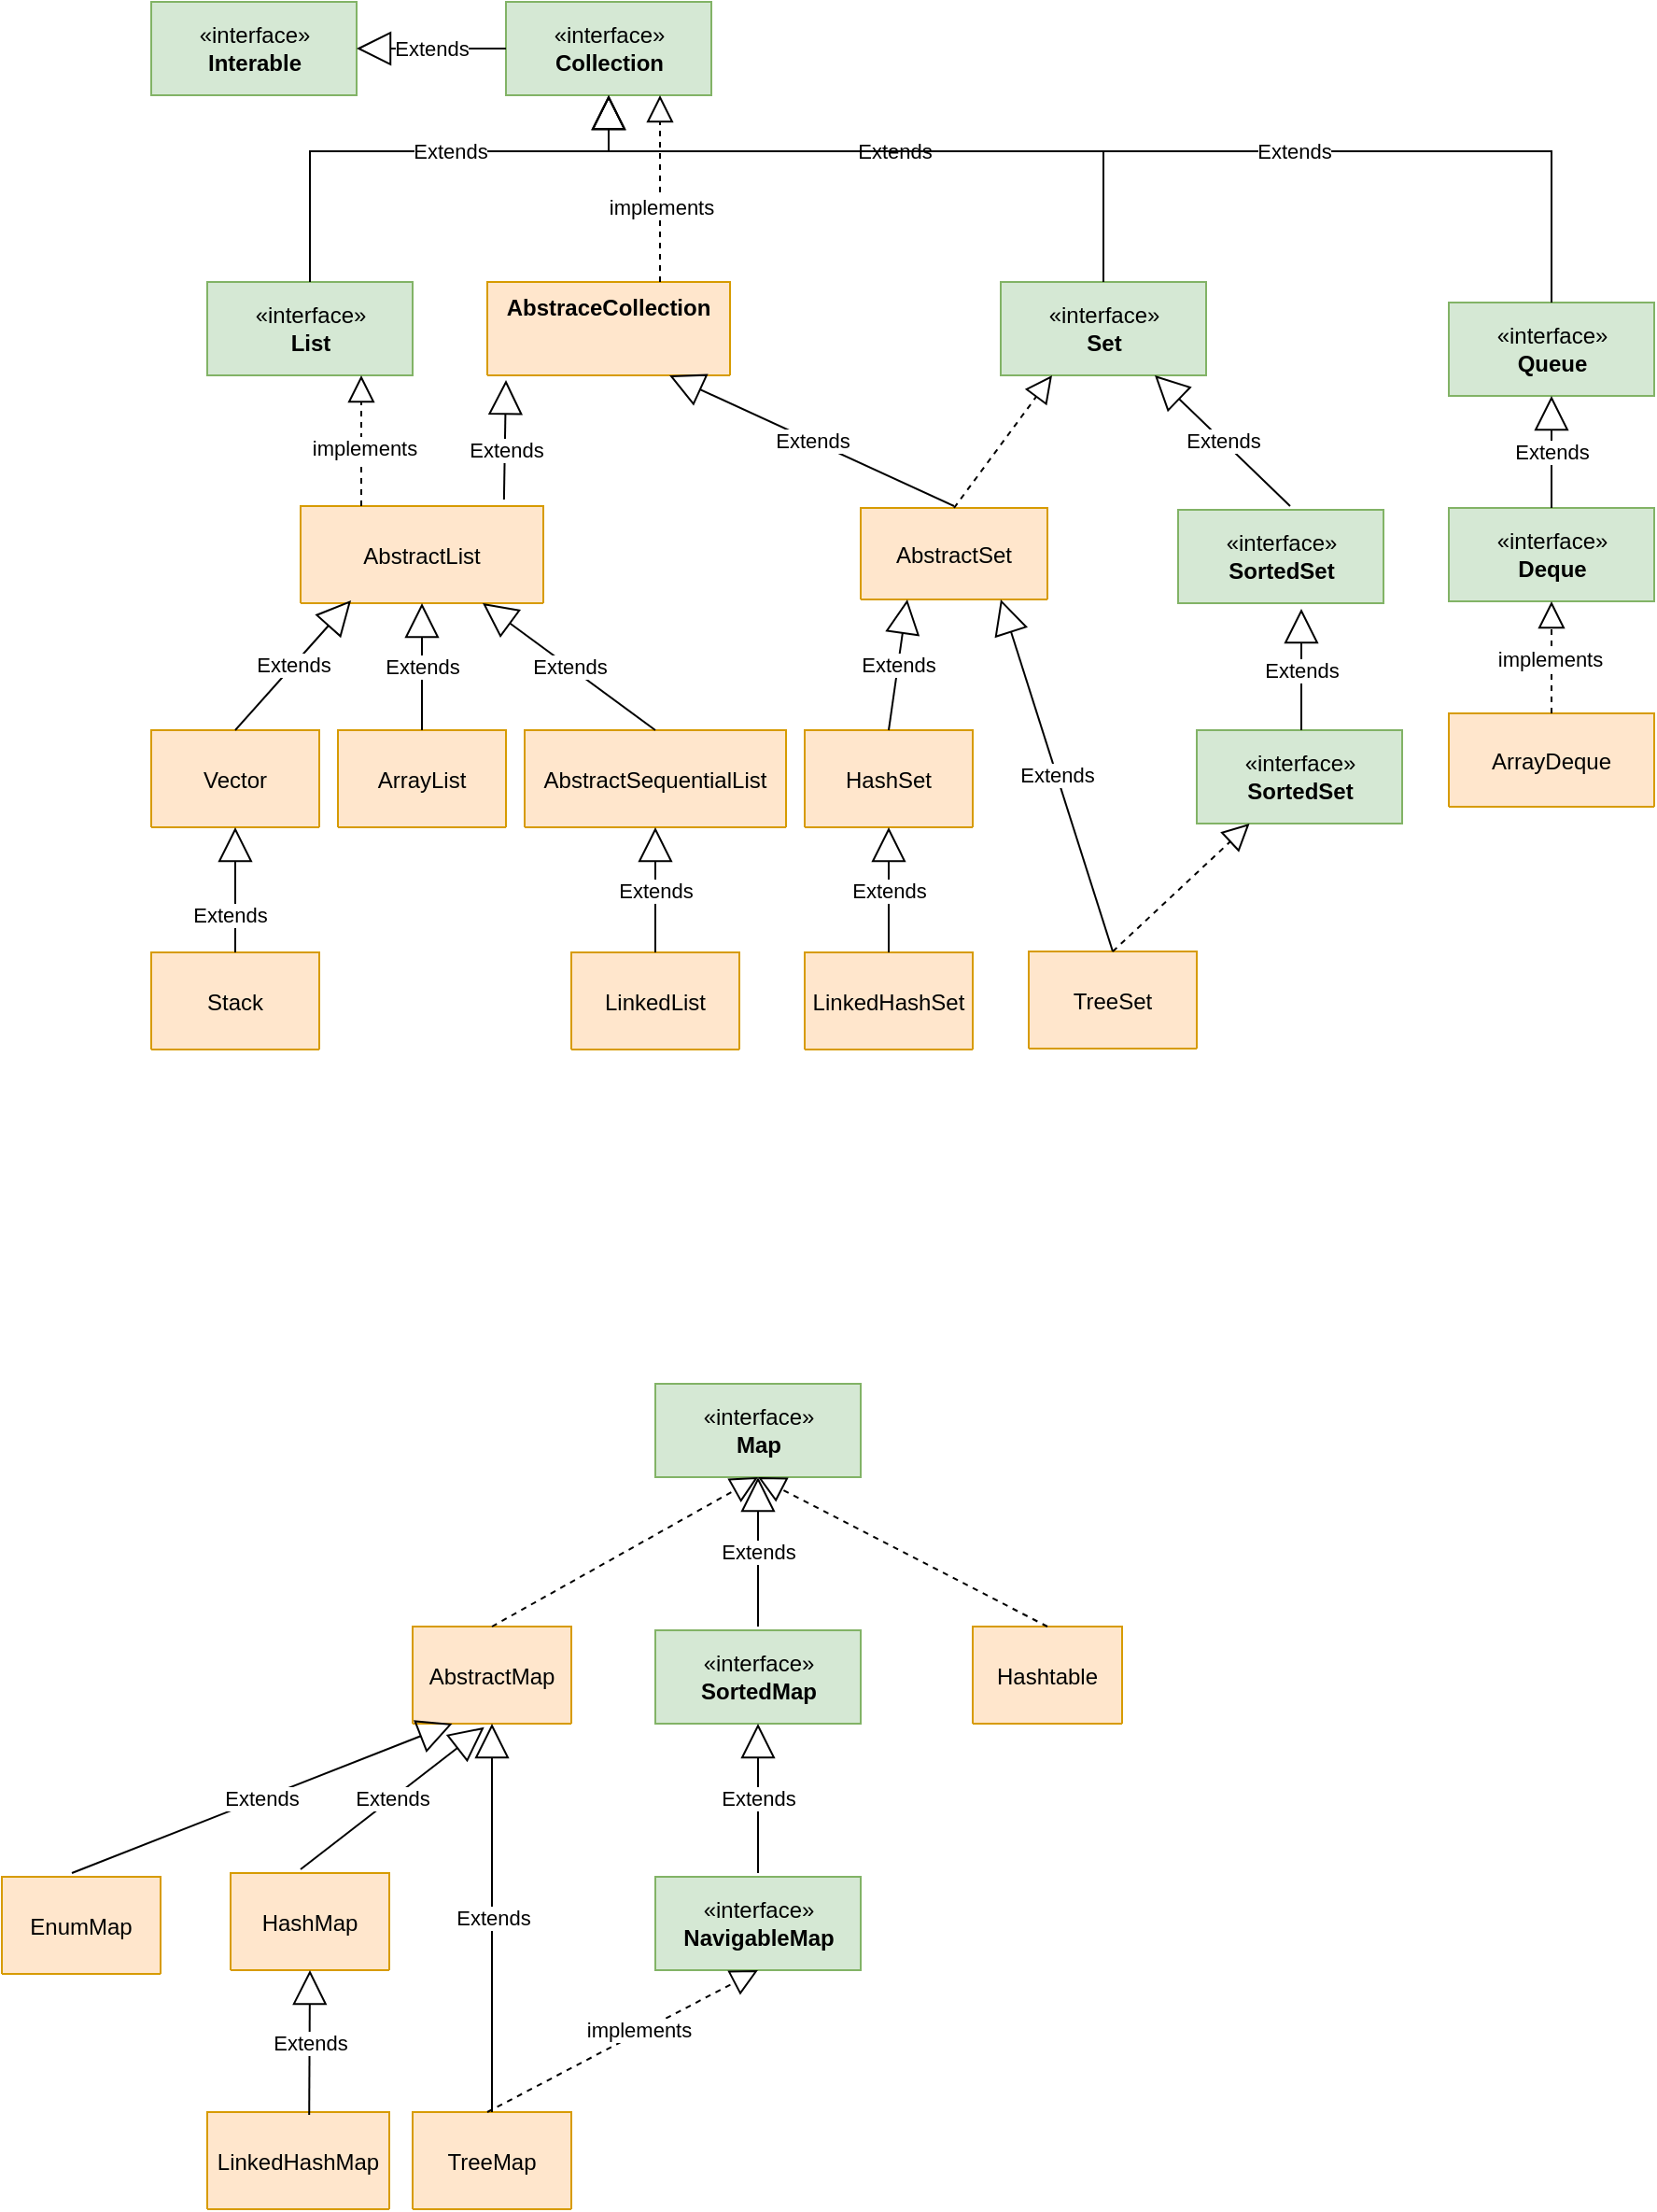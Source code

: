 <mxfile version="20.5.3" type="github">
  <diagram id="C5RBs43oDa-KdzZeNtuy" name="Page-1">
    <mxGraphModel dx="946" dy="513" grid="1" gridSize="10" guides="1" tooltips="1" connect="1" arrows="1" fold="1" page="1" pageScale="1" pageWidth="827" pageHeight="1169" math="0" shadow="0">
      <root>
        <mxCell id="WIyWlLk6GJQsqaUBKTNV-0" />
        <mxCell id="WIyWlLk6GJQsqaUBKTNV-1" parent="WIyWlLk6GJQsqaUBKTNV-0" />
        <mxCell id="dlooKwLvbPnngXZhfxIg-0" value="«interface»&lt;br&gt;&lt;b&gt;Interable&lt;/b&gt;" style="html=1;fillColor=#d5e8d4;strokeColor=#82b366;" parent="WIyWlLk6GJQsqaUBKTNV-1" vertex="1">
          <mxGeometry x="210" y="50" width="110" height="50" as="geometry" />
        </mxCell>
        <mxCell id="dlooKwLvbPnngXZhfxIg-1" value="«interface»&lt;br&gt;&lt;b&gt;Collection&lt;/b&gt;" style="html=1;fillColor=#d5e8d4;strokeColor=#82b366;" parent="WIyWlLk6GJQsqaUBKTNV-1" vertex="1">
          <mxGeometry x="400" y="50" width="110" height="50" as="geometry" />
        </mxCell>
        <mxCell id="dlooKwLvbPnngXZhfxIg-3" value="Extends" style="endArrow=block;endSize=16;endFill=0;html=1;rounded=0;entryX=1;entryY=0.5;entryDx=0;entryDy=0;exitX=0;exitY=0.5;exitDx=0;exitDy=0;" parent="WIyWlLk6GJQsqaUBKTNV-1" source="dlooKwLvbPnngXZhfxIg-1" target="dlooKwLvbPnngXZhfxIg-0" edge="1">
          <mxGeometry width="160" relative="1" as="geometry">
            <mxPoint x="350" y="170" as="sourcePoint" />
            <mxPoint x="350" y="80" as="targetPoint" />
          </mxGeometry>
        </mxCell>
        <mxCell id="dlooKwLvbPnngXZhfxIg-7" value="«interface»&lt;br&gt;&lt;b&gt;Set&lt;/b&gt;" style="html=1;fillColor=#d5e8d4;strokeColor=#82b366;" parent="WIyWlLk6GJQsqaUBKTNV-1" vertex="1">
          <mxGeometry x="665" y="200" width="110" height="50" as="geometry" />
        </mxCell>
        <mxCell id="dlooKwLvbPnngXZhfxIg-8" value="«interface»&lt;br&gt;&lt;b&gt;List&lt;/b&gt;" style="html=1;fillColor=#d5e8d4;strokeColor=#82b366;" parent="WIyWlLk6GJQsqaUBKTNV-1" vertex="1">
          <mxGeometry x="240" y="200" width="110" height="50" as="geometry" />
        </mxCell>
        <mxCell id="dlooKwLvbPnngXZhfxIg-9" value="«interface»&lt;br&gt;&lt;b&gt;Queue&lt;/b&gt;" style="html=1;fillColor=#d5e8d4;strokeColor=#82b366;" parent="WIyWlLk6GJQsqaUBKTNV-1" vertex="1">
          <mxGeometry x="905" y="211" width="110" height="50" as="geometry" />
        </mxCell>
        <mxCell id="dlooKwLvbPnngXZhfxIg-10" value="Extends" style="endArrow=block;endSize=16;endFill=0;html=1;rounded=0;exitX=0.5;exitY=0;exitDx=0;exitDy=0;entryX=0.5;entryY=1;entryDx=0;entryDy=0;" parent="WIyWlLk6GJQsqaUBKTNV-1" source="dlooKwLvbPnngXZhfxIg-8" target="dlooKwLvbPnngXZhfxIg-1" edge="1">
          <mxGeometry x="0.115" width="160" relative="1" as="geometry">
            <mxPoint x="465" y="210" as="sourcePoint" />
            <mxPoint x="460" y="100" as="targetPoint" />
            <Array as="points">
              <mxPoint x="295" y="130" />
              <mxPoint x="455" y="130" />
            </Array>
            <mxPoint as="offset" />
          </mxGeometry>
        </mxCell>
        <mxCell id="dlooKwLvbPnngXZhfxIg-11" value="Extends" style="endArrow=block;endSize=16;endFill=0;html=1;rounded=0;exitX=0.5;exitY=0;exitDx=0;exitDy=0;" parent="WIyWlLk6GJQsqaUBKTNV-1" source="dlooKwLvbPnngXZhfxIg-7" edge="1">
          <mxGeometry width="160" relative="1" as="geometry">
            <mxPoint x="475" y="220" as="sourcePoint" />
            <mxPoint x="455" y="100" as="targetPoint" />
            <Array as="points">
              <mxPoint x="720" y="130" />
              <mxPoint x="455" y="130" />
            </Array>
          </mxGeometry>
        </mxCell>
        <mxCell id="dlooKwLvbPnngXZhfxIg-12" value="Extends" style="endArrow=block;endSize=16;endFill=0;html=1;rounded=0;exitX=0.5;exitY=0;exitDx=0;exitDy=0;entryX=0.5;entryY=1;entryDx=0;entryDy=0;" parent="WIyWlLk6GJQsqaUBKTNV-1" source="dlooKwLvbPnngXZhfxIg-9" target="dlooKwLvbPnngXZhfxIg-1" edge="1">
          <mxGeometry x="-0.289" width="160" relative="1" as="geometry">
            <mxPoint x="485" y="230" as="sourcePoint" />
            <mxPoint x="450" y="100" as="targetPoint" />
            <Array as="points">
              <mxPoint x="960" y="130" />
              <mxPoint x="455" y="130" />
            </Array>
            <mxPoint as="offset" />
          </mxGeometry>
        </mxCell>
        <mxCell id="6B9sUo9CJc6ljZTl5NZJ-1" value="AbstraceCollection" style="swimlane;fontStyle=1;align=center;verticalAlign=top;childLayout=stackLayout;horizontal=1;startSize=50;horizontalStack=0;resizeParent=1;resizeParentMax=0;resizeLast=0;collapsible=1;marginBottom=0;fillColor=#ffe6cc;strokeColor=#d79b00;" vertex="1" parent="WIyWlLk6GJQsqaUBKTNV-1">
          <mxGeometry x="390" y="200" width="130" height="50" as="geometry" />
        </mxCell>
        <mxCell id="6B9sUo9CJc6ljZTl5NZJ-5" value="" style="endArrow=block;dashed=1;endFill=0;endSize=12;html=1;rounded=0;entryX=0.75;entryY=1;entryDx=0;entryDy=0;exitX=0.75;exitY=0;exitDx=0;exitDy=0;" edge="1" parent="WIyWlLk6GJQsqaUBKTNV-1" target="dlooKwLvbPnngXZhfxIg-1">
          <mxGeometry width="160" relative="1" as="geometry">
            <mxPoint x="482.5" y="200" as="sourcePoint" />
            <mxPoint x="500" y="170" as="targetPoint" />
          </mxGeometry>
        </mxCell>
        <mxCell id="6B9sUo9CJc6ljZTl5NZJ-6" value="implements&lt;br&gt;" style="edgeLabel;html=1;align=center;verticalAlign=middle;resizable=0;points=[];" vertex="1" connectable="0" parent="6B9sUo9CJc6ljZTl5NZJ-5">
          <mxGeometry x="-0.2" y="1" relative="1" as="geometry">
            <mxPoint x="1" as="offset" />
          </mxGeometry>
        </mxCell>
        <mxCell id="6B9sUo9CJc6ljZTl5NZJ-12" value="AbstractList" style="swimlane;fontStyle=0;childLayout=stackLayout;horizontal=1;startSize=52;fillColor=#ffe6cc;horizontalStack=0;resizeParent=1;resizeParentMax=0;resizeLast=0;collapsible=1;marginBottom=0;strokeColor=#d79b00;" vertex="1" parent="WIyWlLk6GJQsqaUBKTNV-1">
          <mxGeometry x="290" y="320" width="130" height="52" as="geometry" />
        </mxCell>
        <mxCell id="6B9sUo9CJc6ljZTl5NZJ-16" value="" style="endArrow=block;dashed=1;endFill=0;endSize=12;html=1;rounded=0;entryX=0.75;entryY=1;entryDx=0;entryDy=0;exitX=0.25;exitY=0;exitDx=0;exitDy=0;" edge="1" parent="WIyWlLk6GJQsqaUBKTNV-1" source="6B9sUo9CJc6ljZTl5NZJ-12" target="dlooKwLvbPnngXZhfxIg-8">
          <mxGeometry width="160" relative="1" as="geometry">
            <mxPoint x="160" y="270" as="sourcePoint" />
            <mxPoint x="320" y="270" as="targetPoint" />
          </mxGeometry>
        </mxCell>
        <mxCell id="6B9sUo9CJc6ljZTl5NZJ-18" value="implements" style="edgeLabel;html=1;align=center;verticalAlign=middle;resizable=0;points=[];" vertex="1" connectable="0" parent="6B9sUo9CJc6ljZTl5NZJ-16">
          <mxGeometry x="-0.071" relative="1" as="geometry">
            <mxPoint x="1" y="1" as="offset" />
          </mxGeometry>
        </mxCell>
        <mxCell id="6B9sUo9CJc6ljZTl5NZJ-17" value="Extends" style="endArrow=block;endSize=16;endFill=0;html=1;rounded=0;exitX=0.838;exitY=-0.067;exitDx=0;exitDy=0;exitPerimeter=0;entryX=0.077;entryY=1.05;entryDx=0;entryDy=0;entryPerimeter=0;" edge="1" parent="WIyWlLk6GJQsqaUBKTNV-1" source="6B9sUo9CJc6ljZTl5NZJ-12" target="6B9sUo9CJc6ljZTl5NZJ-1">
          <mxGeometry x="-0.171" y="-1" width="160" relative="1" as="geometry">
            <mxPoint x="370" y="270" as="sourcePoint" />
            <mxPoint x="530" y="270" as="targetPoint" />
            <mxPoint as="offset" />
          </mxGeometry>
        </mxCell>
        <mxCell id="6B9sUo9CJc6ljZTl5NZJ-19" value="ArrayList" style="swimlane;fontStyle=0;childLayout=stackLayout;horizontal=1;startSize=52;fillColor=#ffe6cc;horizontalStack=0;resizeParent=1;resizeParentMax=0;resizeLast=0;collapsible=1;marginBottom=0;strokeColor=#d79b00;" vertex="1" parent="WIyWlLk6GJQsqaUBKTNV-1">
          <mxGeometry x="310" y="440" width="90" height="52" as="geometry" />
        </mxCell>
        <mxCell id="6B9sUo9CJc6ljZTl5NZJ-21" value="Extends" style="endArrow=block;endSize=16;endFill=0;html=1;rounded=0;entryX=0.5;entryY=1;entryDx=0;entryDy=0;" edge="1" parent="WIyWlLk6GJQsqaUBKTNV-1" source="6B9sUo9CJc6ljZTl5NZJ-19" target="6B9sUo9CJc6ljZTl5NZJ-12">
          <mxGeometry width="160" relative="1" as="geometry">
            <mxPoint x="300" y="410" as="sourcePoint" />
            <mxPoint x="460" y="410" as="targetPoint" />
          </mxGeometry>
        </mxCell>
        <mxCell id="6B9sUo9CJc6ljZTl5NZJ-23" value="Vector" style="swimlane;fontStyle=0;childLayout=stackLayout;horizontal=1;startSize=52;fillColor=#ffe6cc;horizontalStack=0;resizeParent=1;resizeParentMax=0;resizeLast=0;collapsible=1;marginBottom=0;strokeColor=#d79b00;" vertex="1" parent="WIyWlLk6GJQsqaUBKTNV-1">
          <mxGeometry x="210" y="440" width="90" height="52" as="geometry" />
        </mxCell>
        <mxCell id="6B9sUo9CJc6ljZTl5NZJ-28" value="Extends" style="endArrow=block;endSize=16;endFill=0;html=1;rounded=0;exitX=0.5;exitY=0;exitDx=0;exitDy=0;entryX=0.208;entryY=0.971;entryDx=0;entryDy=0;entryPerimeter=0;" edge="1" parent="WIyWlLk6GJQsqaUBKTNV-1" source="6B9sUo9CJc6ljZTl5NZJ-23" target="6B9sUo9CJc6ljZTl5NZJ-12">
          <mxGeometry width="160" relative="1" as="geometry">
            <mxPoint x="140" y="390" as="sourcePoint" />
            <mxPoint x="300" y="390" as="targetPoint" />
          </mxGeometry>
        </mxCell>
        <mxCell id="6B9sUo9CJc6ljZTl5NZJ-29" value="AbstractSequentialList" style="swimlane;fontStyle=0;childLayout=stackLayout;horizontal=1;startSize=52;fillColor=#ffe6cc;horizontalStack=0;resizeParent=1;resizeParentMax=0;resizeLast=0;collapsible=1;marginBottom=0;strokeColor=#d79b00;" vertex="1" parent="WIyWlLk6GJQsqaUBKTNV-1">
          <mxGeometry x="410" y="440" width="140" height="52" as="geometry" />
        </mxCell>
        <mxCell id="6B9sUo9CJc6ljZTl5NZJ-30" value="Extends" style="endArrow=block;endSize=16;endFill=0;html=1;rounded=0;entryX=0.75;entryY=1;entryDx=0;entryDy=0;" edge="1" parent="6B9sUo9CJc6ljZTl5NZJ-29" target="6B9sUo9CJc6ljZTl5NZJ-12">
          <mxGeometry width="160" relative="1" as="geometry">
            <mxPoint x="70" as="sourcePoint" />
            <mxPoint x="230" as="targetPoint" />
          </mxGeometry>
        </mxCell>
        <mxCell id="6B9sUo9CJc6ljZTl5NZJ-31" value="LinkedList" style="swimlane;fontStyle=0;childLayout=stackLayout;horizontal=1;startSize=52;fillColor=#ffe6cc;horizontalStack=0;resizeParent=1;resizeParentMax=0;resizeLast=0;collapsible=1;marginBottom=0;strokeColor=#d79b00;" vertex="1" parent="WIyWlLk6GJQsqaUBKTNV-1">
          <mxGeometry x="435" y="559" width="90" height="52" as="geometry" />
        </mxCell>
        <mxCell id="6B9sUo9CJc6ljZTl5NZJ-33" value="Stack" style="swimlane;fontStyle=0;childLayout=stackLayout;horizontal=1;startSize=52;fillColor=#ffe6cc;horizontalStack=0;resizeParent=1;resizeParentMax=0;resizeLast=0;collapsible=1;marginBottom=0;strokeColor=#d79b00;" vertex="1" parent="WIyWlLk6GJQsqaUBKTNV-1">
          <mxGeometry x="210" y="559" width="90" height="52" as="geometry" />
        </mxCell>
        <mxCell id="6B9sUo9CJc6ljZTl5NZJ-35" value="«interface»&lt;br&gt;&lt;b&gt;Deque&lt;/b&gt;" style="html=1;fillColor=#d5e8d4;strokeColor=#82b366;" vertex="1" parent="WIyWlLk6GJQsqaUBKTNV-1">
          <mxGeometry x="905" y="321" width="110" height="50" as="geometry" />
        </mxCell>
        <mxCell id="6B9sUo9CJc6ljZTl5NZJ-36" value="Extends" style="endArrow=block;endSize=16;endFill=0;html=1;rounded=0;entryX=0.5;entryY=1;entryDx=0;entryDy=0;exitX=0.5;exitY=0;exitDx=0;exitDy=0;" edge="1" parent="WIyWlLk6GJQsqaUBKTNV-1" source="6B9sUo9CJc6ljZTl5NZJ-35" target="dlooKwLvbPnngXZhfxIg-9">
          <mxGeometry width="160" relative="1" as="geometry">
            <mxPoint x="955" y="321" as="sourcePoint" />
            <mxPoint x="1115" y="321" as="targetPoint" />
          </mxGeometry>
        </mxCell>
        <mxCell id="6B9sUo9CJc6ljZTl5NZJ-39" value="ArrayDeque" style="swimlane;fontStyle=0;childLayout=stackLayout;horizontal=1;startSize=52;fillColor=#ffe6cc;horizontalStack=0;resizeParent=1;resizeParentMax=0;resizeLast=0;collapsible=1;marginBottom=0;strokeColor=#d79b00;" vertex="1" parent="WIyWlLk6GJQsqaUBKTNV-1">
          <mxGeometry x="905" y="431" width="110" height="50" as="geometry" />
        </mxCell>
        <mxCell id="6B9sUo9CJc6ljZTl5NZJ-40" value="" style="endArrow=block;dashed=1;endFill=0;endSize=12;html=1;rounded=0;exitX=0.5;exitY=0;exitDx=0;exitDy=0;entryX=0.5;entryY=1;entryDx=0;entryDy=0;" edge="1" parent="WIyWlLk6GJQsqaUBKTNV-1" source="6B9sUo9CJc6ljZTl5NZJ-39" target="6B9sUo9CJc6ljZTl5NZJ-35">
          <mxGeometry width="160" relative="1" as="geometry">
            <mxPoint x="790" y="410" as="sourcePoint" />
            <mxPoint x="950" y="410" as="targetPoint" />
          </mxGeometry>
        </mxCell>
        <mxCell id="6B9sUo9CJc6ljZTl5NZJ-41" value="implements" style="edgeLabel;html=1;align=center;verticalAlign=middle;resizable=0;points=[];" vertex="1" connectable="0" parent="6B9sUo9CJc6ljZTl5NZJ-40">
          <mxGeometry x="-0.033" y="1" relative="1" as="geometry">
            <mxPoint as="offset" />
          </mxGeometry>
        </mxCell>
        <mxCell id="6B9sUo9CJc6ljZTl5NZJ-43" value="AbstractSet" style="swimlane;fontStyle=0;childLayout=stackLayout;horizontal=1;startSize=52;fillColor=#ffe6cc;horizontalStack=0;resizeParent=1;resizeParentMax=0;resizeLast=0;collapsible=1;marginBottom=0;strokeColor=#d79b00;" vertex="1" parent="WIyWlLk6GJQsqaUBKTNV-1">
          <mxGeometry x="590" y="321" width="100" height="49" as="geometry" />
        </mxCell>
        <mxCell id="6B9sUo9CJc6ljZTl5NZJ-44" value="«interface»&lt;br&gt;&lt;b&gt;SortedSet&lt;/b&gt;" style="html=1;fillColor=#d5e8d4;strokeColor=#82b366;" vertex="1" parent="WIyWlLk6GJQsqaUBKTNV-1">
          <mxGeometry x="760" y="322" width="110" height="50" as="geometry" />
        </mxCell>
        <mxCell id="6B9sUo9CJc6ljZTl5NZJ-45" value="Extends" style="endArrow=block;endSize=16;endFill=0;html=1;rounded=0;entryX=0.75;entryY=1;entryDx=0;entryDy=0;" edge="1" parent="WIyWlLk6GJQsqaUBKTNV-1" target="dlooKwLvbPnngXZhfxIg-7">
          <mxGeometry width="160" relative="1" as="geometry">
            <mxPoint x="820" y="320" as="sourcePoint" />
            <mxPoint x="970" y="271" as="targetPoint" />
          </mxGeometry>
        </mxCell>
        <mxCell id="6B9sUo9CJc6ljZTl5NZJ-46" value="" style="endArrow=block;dashed=1;endFill=0;endSize=12;html=1;rounded=0;entryX=0.25;entryY=1;entryDx=0;entryDy=0;exitX=0.5;exitY=0;exitDx=0;exitDy=0;" edge="1" parent="WIyWlLk6GJQsqaUBKTNV-1" source="6B9sUo9CJc6ljZTl5NZJ-43" target="dlooKwLvbPnngXZhfxIg-7">
          <mxGeometry width="160" relative="1" as="geometry">
            <mxPoint x="590" y="270" as="sourcePoint" />
            <mxPoint x="750" y="270" as="targetPoint" />
          </mxGeometry>
        </mxCell>
        <mxCell id="6B9sUo9CJc6ljZTl5NZJ-47" value="Extends" style="endArrow=block;endSize=16;endFill=0;html=1;rounded=0;entryX=0.75;entryY=1;entryDx=0;entryDy=0;" edge="1" parent="WIyWlLk6GJQsqaUBKTNV-1" target="6B9sUo9CJc6ljZTl5NZJ-1">
          <mxGeometry width="160" relative="1" as="geometry">
            <mxPoint x="640" y="320" as="sourcePoint" />
            <mxPoint x="670" y="290" as="targetPoint" />
          </mxGeometry>
        </mxCell>
        <mxCell id="6B9sUo9CJc6ljZTl5NZJ-50" value="HashSet" style="swimlane;fontStyle=0;childLayout=stackLayout;horizontal=1;startSize=52;fillColor=#ffe6cc;horizontalStack=0;resizeParent=1;resizeParentMax=0;resizeLast=0;collapsible=1;marginBottom=0;strokeColor=#d79b00;" vertex="1" parent="WIyWlLk6GJQsqaUBKTNV-1">
          <mxGeometry x="560" y="440" width="90" height="52" as="geometry" />
        </mxCell>
        <mxCell id="6B9sUo9CJc6ljZTl5NZJ-32" value="Extends" style="endArrow=block;endSize=16;endFill=0;html=1;rounded=0;entryX=0.5;entryY=1;entryDx=0;entryDy=0;exitX=0.5;exitY=0;exitDx=0;exitDy=0;" edge="1" parent="WIyWlLk6GJQsqaUBKTNV-1" source="6B9sUo9CJc6ljZTl5NZJ-31" target="6B9sUo9CJc6ljZTl5NZJ-29">
          <mxGeometry width="160" relative="1" as="geometry">
            <mxPoint x="505" y="559" as="sourcePoint" />
            <mxPoint x="665" y="559" as="targetPoint" />
          </mxGeometry>
        </mxCell>
        <mxCell id="6B9sUo9CJc6ljZTl5NZJ-34" value="Extends" style="endArrow=block;endSize=16;endFill=0;html=1;rounded=0;entryX=0.5;entryY=1;entryDx=0;entryDy=0;exitX=0.5;exitY=0;exitDx=0;exitDy=0;" edge="1" parent="WIyWlLk6GJQsqaUBKTNV-1" source="6B9sUo9CJc6ljZTl5NZJ-33" target="6B9sUo9CJc6ljZTl5NZJ-23">
          <mxGeometry x="-0.387" y="2" width="160" relative="1" as="geometry">
            <mxPoint x="260" y="550" as="sourcePoint" />
            <mxPoint x="440" y="560" as="targetPoint" />
            <mxPoint x="-1" as="offset" />
          </mxGeometry>
        </mxCell>
        <mxCell id="6B9sUo9CJc6ljZTl5NZJ-51" value="Extends" style="endArrow=block;endSize=16;endFill=0;html=1;rounded=0;entryX=0.25;entryY=1;entryDx=0;entryDy=0;exitX=0.5;exitY=0;exitDx=0;exitDy=0;" edge="1" parent="WIyWlLk6GJQsqaUBKTNV-1" source="6B9sUo9CJc6ljZTl5NZJ-50" target="6B9sUo9CJc6ljZTl5NZJ-43">
          <mxGeometry width="160" relative="1" as="geometry">
            <mxPoint x="630" y="440" as="sourcePoint" />
            <mxPoint x="790" y="440" as="targetPoint" />
          </mxGeometry>
        </mxCell>
        <mxCell id="6B9sUo9CJc6ljZTl5NZJ-52" value="TreeSet" style="swimlane;fontStyle=0;childLayout=stackLayout;horizontal=1;startSize=52;fillColor=#ffe6cc;horizontalStack=0;resizeParent=1;resizeParentMax=0;resizeLast=0;collapsible=1;marginBottom=0;strokeColor=#d79b00;" vertex="1" parent="WIyWlLk6GJQsqaUBKTNV-1">
          <mxGeometry x="680" y="558.5" width="90" height="52" as="geometry" />
        </mxCell>
        <mxCell id="6B9sUo9CJc6ljZTl5NZJ-53" value="Extends" style="endArrow=block;endSize=16;endFill=0;html=1;rounded=0;exitX=0.5;exitY=0;exitDx=0;exitDy=0;entryX=0.75;entryY=1;entryDx=0;entryDy=0;" edge="1" parent="WIyWlLk6GJQsqaUBKTNV-1" source="6B9sUo9CJc6ljZTl5NZJ-52" target="6B9sUo9CJc6ljZTl5NZJ-43">
          <mxGeometry width="160" relative="1" as="geometry">
            <mxPoint x="660" y="430" as="sourcePoint" />
            <mxPoint x="820" y="430" as="targetPoint" />
          </mxGeometry>
        </mxCell>
        <mxCell id="6B9sUo9CJc6ljZTl5NZJ-54" value="«interface»&lt;br&gt;&lt;b&gt;SortedSet&lt;/b&gt;" style="html=1;fillColor=#d5e8d4;strokeColor=#82b366;" vertex="1" parent="WIyWlLk6GJQsqaUBKTNV-1">
          <mxGeometry x="770" y="440" width="110" height="50" as="geometry" />
        </mxCell>
        <mxCell id="6B9sUo9CJc6ljZTl5NZJ-55" value="Extends" style="endArrow=block;endSize=16;endFill=0;html=1;rounded=0;entryX=0.6;entryY=1.06;entryDx=0;entryDy=0;exitX=0.5;exitY=0;exitDx=0;exitDy=0;entryPerimeter=0;" edge="1" parent="WIyWlLk6GJQsqaUBKTNV-1" target="6B9sUo9CJc6ljZTl5NZJ-44">
          <mxGeometry width="160" relative="1" as="geometry">
            <mxPoint x="826" y="440" as="sourcePoint" />
            <mxPoint x="827.99" y="374" as="targetPoint" />
          </mxGeometry>
        </mxCell>
        <mxCell id="6B9sUo9CJc6ljZTl5NZJ-56" value="" style="endArrow=block;dashed=1;endFill=0;endSize=12;html=1;rounded=0;exitX=0.5;exitY=0;exitDx=0;exitDy=0;" edge="1" parent="WIyWlLk6GJQsqaUBKTNV-1" source="6B9sUo9CJc6ljZTl5NZJ-52" target="6B9sUo9CJc6ljZTl5NZJ-54">
          <mxGeometry width="160" relative="1" as="geometry">
            <mxPoint x="710" y="540" as="sourcePoint" />
            <mxPoint x="880" y="550" as="targetPoint" />
          </mxGeometry>
        </mxCell>
        <mxCell id="6B9sUo9CJc6ljZTl5NZJ-57" value="LinkedHashSet" style="swimlane;fontStyle=0;childLayout=stackLayout;horizontal=1;startSize=52;fillColor=#ffe6cc;horizontalStack=0;resizeParent=1;resizeParentMax=0;resizeLast=0;collapsible=1;marginBottom=0;strokeColor=#d79b00;" vertex="1" parent="WIyWlLk6GJQsqaUBKTNV-1">
          <mxGeometry x="560" y="559" width="90" height="52" as="geometry" />
        </mxCell>
        <mxCell id="6B9sUo9CJc6ljZTl5NZJ-58" value="Extends" style="endArrow=block;endSize=16;endFill=0;html=1;rounded=0;entryX=0.5;entryY=1;entryDx=0;entryDy=0;exitX=0.5;exitY=0;exitDx=0;exitDy=0;" edge="1" parent="WIyWlLk6GJQsqaUBKTNV-1" source="6B9sUo9CJc6ljZTl5NZJ-57" target="6B9sUo9CJc6ljZTl5NZJ-50">
          <mxGeometry width="160" relative="1" as="geometry">
            <mxPoint x="600" y="550" as="sourcePoint" />
            <mxPoint x="760" y="550" as="targetPoint" />
          </mxGeometry>
        </mxCell>
        <mxCell id="6B9sUo9CJc6ljZTl5NZJ-59" value="«interface»&lt;br&gt;&lt;b&gt;Map&lt;/b&gt;" style="html=1;fillColor=#d5e8d4;strokeColor=#82b366;" vertex="1" parent="WIyWlLk6GJQsqaUBKTNV-1">
          <mxGeometry x="480" y="790" width="110" height="50" as="geometry" />
        </mxCell>
        <mxCell id="6B9sUo9CJc6ljZTl5NZJ-60" value="AbstractMap" style="swimlane;fontStyle=0;childLayout=stackLayout;horizontal=1;startSize=52;fillColor=#ffe6cc;horizontalStack=0;resizeParent=1;resizeParentMax=0;resizeLast=0;collapsible=1;marginBottom=0;strokeColor=#d79b00;" vertex="1" parent="WIyWlLk6GJQsqaUBKTNV-1">
          <mxGeometry x="350" y="920" width="85" height="52" as="geometry" />
        </mxCell>
        <mxCell id="6B9sUo9CJc6ljZTl5NZJ-64" value="«interface»&lt;br&gt;&lt;b&gt;SortedMap&lt;/b&gt;" style="html=1;fillColor=#d5e8d4;strokeColor=#82b366;" vertex="1" parent="WIyWlLk6GJQsqaUBKTNV-1">
          <mxGeometry x="480" y="922" width="110" height="50" as="geometry" />
        </mxCell>
        <mxCell id="6B9sUo9CJc6ljZTl5NZJ-65" value="Extends" style="endArrow=block;endSize=16;endFill=0;html=1;rounded=0;entryX=0.5;entryY=1;entryDx=0;entryDy=0;" edge="1" parent="WIyWlLk6GJQsqaUBKTNV-1" target="6B9sUo9CJc6ljZTl5NZJ-59">
          <mxGeometry width="160" relative="1" as="geometry">
            <mxPoint x="535" y="920" as="sourcePoint" />
            <mxPoint x="680" y="920" as="targetPoint" />
          </mxGeometry>
        </mxCell>
        <mxCell id="6B9sUo9CJc6ljZTl5NZJ-66" value="«interface»&lt;br&gt;&lt;b&gt;NavigableMap&lt;/b&gt;" style="html=1;fillColor=#d5e8d4;strokeColor=#82b366;" vertex="1" parent="WIyWlLk6GJQsqaUBKTNV-1">
          <mxGeometry x="480" y="1054" width="110" height="50" as="geometry" />
        </mxCell>
        <mxCell id="6B9sUo9CJc6ljZTl5NZJ-67" value="Extends" style="endArrow=block;endSize=16;endFill=0;html=1;rounded=0;entryX=0.5;entryY=1;entryDx=0;entryDy=0;" edge="1" parent="WIyWlLk6GJQsqaUBKTNV-1">
          <mxGeometry width="160" relative="1" as="geometry">
            <mxPoint x="535.0" y="1052" as="sourcePoint" />
            <mxPoint x="535.0" y="972" as="targetPoint" />
          </mxGeometry>
        </mxCell>
        <mxCell id="6B9sUo9CJc6ljZTl5NZJ-68" value="Hashtable" style="swimlane;fontStyle=0;childLayout=stackLayout;horizontal=1;startSize=52;fillColor=#ffe6cc;horizontalStack=0;resizeParent=1;resizeParentMax=0;resizeLast=0;collapsible=1;marginBottom=0;strokeColor=#d79b00;" vertex="1" parent="WIyWlLk6GJQsqaUBKTNV-1">
          <mxGeometry x="650" y="920" width="80" height="52" as="geometry" />
        </mxCell>
        <mxCell id="6B9sUo9CJc6ljZTl5NZJ-70" value="" style="endArrow=block;dashed=1;endFill=0;endSize=12;html=1;rounded=0;entryX=0.5;entryY=1;entryDx=0;entryDy=0;" edge="1" parent="6B9sUo9CJc6ljZTl5NZJ-68" target="6B9sUo9CJc6ljZTl5NZJ-59">
          <mxGeometry width="160" relative="1" as="geometry">
            <mxPoint x="40" as="sourcePoint" />
            <mxPoint x="200" as="targetPoint" />
          </mxGeometry>
        </mxCell>
        <mxCell id="6B9sUo9CJc6ljZTl5NZJ-69" value="" style="endArrow=block;dashed=1;endFill=0;endSize=12;html=1;rounded=0;exitX=0.5;exitY=0;exitDx=0;exitDy=0;" edge="1" parent="WIyWlLk6GJQsqaUBKTNV-1" source="6B9sUo9CJc6ljZTl5NZJ-60">
          <mxGeometry width="160" relative="1" as="geometry">
            <mxPoint x="375" y="850" as="sourcePoint" />
            <mxPoint x="535" y="840" as="targetPoint" />
          </mxGeometry>
        </mxCell>
        <mxCell id="6B9sUo9CJc6ljZTl5NZJ-71" value="TreeMap" style="swimlane;fontStyle=0;childLayout=stackLayout;horizontal=1;startSize=52;fillColor=#ffe6cc;horizontalStack=0;resizeParent=1;resizeParentMax=0;resizeLast=0;collapsible=1;marginBottom=0;strokeColor=#d79b00;" vertex="1" parent="WIyWlLk6GJQsqaUBKTNV-1">
          <mxGeometry x="350" y="1180" width="85" height="52" as="geometry" />
        </mxCell>
        <mxCell id="6B9sUo9CJc6ljZTl5NZJ-77" value="" style="endArrow=block;dashed=1;endFill=0;endSize=12;html=1;rounded=0;entryX=0.5;entryY=1;entryDx=0;entryDy=0;" edge="1" parent="6B9sUo9CJc6ljZTl5NZJ-71" target="6B9sUo9CJc6ljZTl5NZJ-66">
          <mxGeometry width="160" relative="1" as="geometry">
            <mxPoint x="40" as="sourcePoint" />
            <mxPoint x="200" as="targetPoint" />
          </mxGeometry>
        </mxCell>
        <mxCell id="6B9sUo9CJc6ljZTl5NZJ-78" value="implements" style="edgeLabel;html=1;align=center;verticalAlign=middle;resizable=0;points=[];" vertex="1" connectable="0" parent="6B9sUo9CJc6ljZTl5NZJ-77">
          <mxGeometry x="0.124" y="2" relative="1" as="geometry">
            <mxPoint as="offset" />
          </mxGeometry>
        </mxCell>
        <mxCell id="6B9sUo9CJc6ljZTl5NZJ-72" value="HashMap" style="swimlane;fontStyle=0;childLayout=stackLayout;horizontal=1;startSize=52;fillColor=#ffe6cc;horizontalStack=0;resizeParent=1;resizeParentMax=0;resizeLast=0;collapsible=1;marginBottom=0;strokeColor=#d79b00;" vertex="1" parent="WIyWlLk6GJQsqaUBKTNV-1">
          <mxGeometry x="252.5" y="1052" width="85" height="52" as="geometry" />
        </mxCell>
        <mxCell id="6B9sUo9CJc6ljZTl5NZJ-74" value="Extends" style="endArrow=block;endSize=16;endFill=0;html=1;rounded=0;entryX=0.451;entryY=1.037;entryDx=0;entryDy=0;entryPerimeter=0;" edge="1" parent="6B9sUo9CJc6ljZTl5NZJ-72" target="6B9sUo9CJc6ljZTl5NZJ-60">
          <mxGeometry width="160" relative="1" as="geometry">
            <mxPoint x="37.5" y="-2" as="sourcePoint" />
            <mxPoint x="197.5" y="-2" as="targetPoint" />
          </mxGeometry>
        </mxCell>
        <mxCell id="6B9sUo9CJc6ljZTl5NZJ-75" value="Extends" style="endArrow=block;endSize=16;endFill=0;html=1;rounded=0;entryX=0.5;entryY=1;entryDx=0;entryDy=0;" edge="1" parent="WIyWlLk6GJQsqaUBKTNV-1" source="6B9sUo9CJc6ljZTl5NZJ-71" target="6B9sUo9CJc6ljZTl5NZJ-60">
          <mxGeometry width="160" relative="1" as="geometry">
            <mxPoint x="360" y="1020" as="sourcePoint" />
            <mxPoint x="520" y="1020" as="targetPoint" />
          </mxGeometry>
        </mxCell>
        <mxCell id="6B9sUo9CJc6ljZTl5NZJ-79" value="LinkedHashMap" style="swimlane;fontStyle=0;childLayout=stackLayout;horizontal=1;startSize=52;fillColor=#ffe6cc;horizontalStack=0;resizeParent=1;resizeParentMax=0;resizeLast=0;collapsible=1;marginBottom=0;strokeColor=#d79b00;" vertex="1" parent="WIyWlLk6GJQsqaUBKTNV-1">
          <mxGeometry x="240" y="1180" width="97.5" height="52" as="geometry" />
        </mxCell>
        <mxCell id="6B9sUo9CJc6ljZTl5NZJ-80" value="Extends" style="endArrow=block;endSize=16;endFill=0;html=1;rounded=0;entryX=0.5;entryY=1;entryDx=0;entryDy=0;exitX=0.56;exitY=0.029;exitDx=0;exitDy=0;exitPerimeter=0;" edge="1" parent="WIyWlLk6GJQsqaUBKTNV-1" source="6B9sUo9CJc6ljZTl5NZJ-79" target="6B9sUo9CJc6ljZTl5NZJ-72">
          <mxGeometry width="160" relative="1" as="geometry">
            <mxPoint x="282.5" y="1178" as="sourcePoint" />
            <mxPoint x="437.5" y="1178" as="targetPoint" />
          </mxGeometry>
        </mxCell>
        <mxCell id="6B9sUo9CJc6ljZTl5NZJ-81" value="EnumMap" style="swimlane;fontStyle=0;childLayout=stackLayout;horizontal=1;startSize=52;fillColor=#ffe6cc;horizontalStack=0;resizeParent=1;resizeParentMax=0;resizeLast=0;collapsible=1;marginBottom=0;strokeColor=#d79b00;" vertex="1" parent="WIyWlLk6GJQsqaUBKTNV-1">
          <mxGeometry x="130" y="1054" width="85" height="52" as="geometry" />
        </mxCell>
        <mxCell id="6B9sUo9CJc6ljZTl5NZJ-82" value="Extends" style="endArrow=block;endSize=16;endFill=0;html=1;rounded=0;entryX=0.25;entryY=1;entryDx=0;entryDy=0;" edge="1" parent="6B9sUo9CJc6ljZTl5NZJ-81" target="6B9sUo9CJc6ljZTl5NZJ-60">
          <mxGeometry width="160" relative="1" as="geometry">
            <mxPoint x="37.5" y="-2" as="sourcePoint" />
            <mxPoint x="197.5" y="-2" as="targetPoint" />
          </mxGeometry>
        </mxCell>
      </root>
    </mxGraphModel>
  </diagram>
</mxfile>
